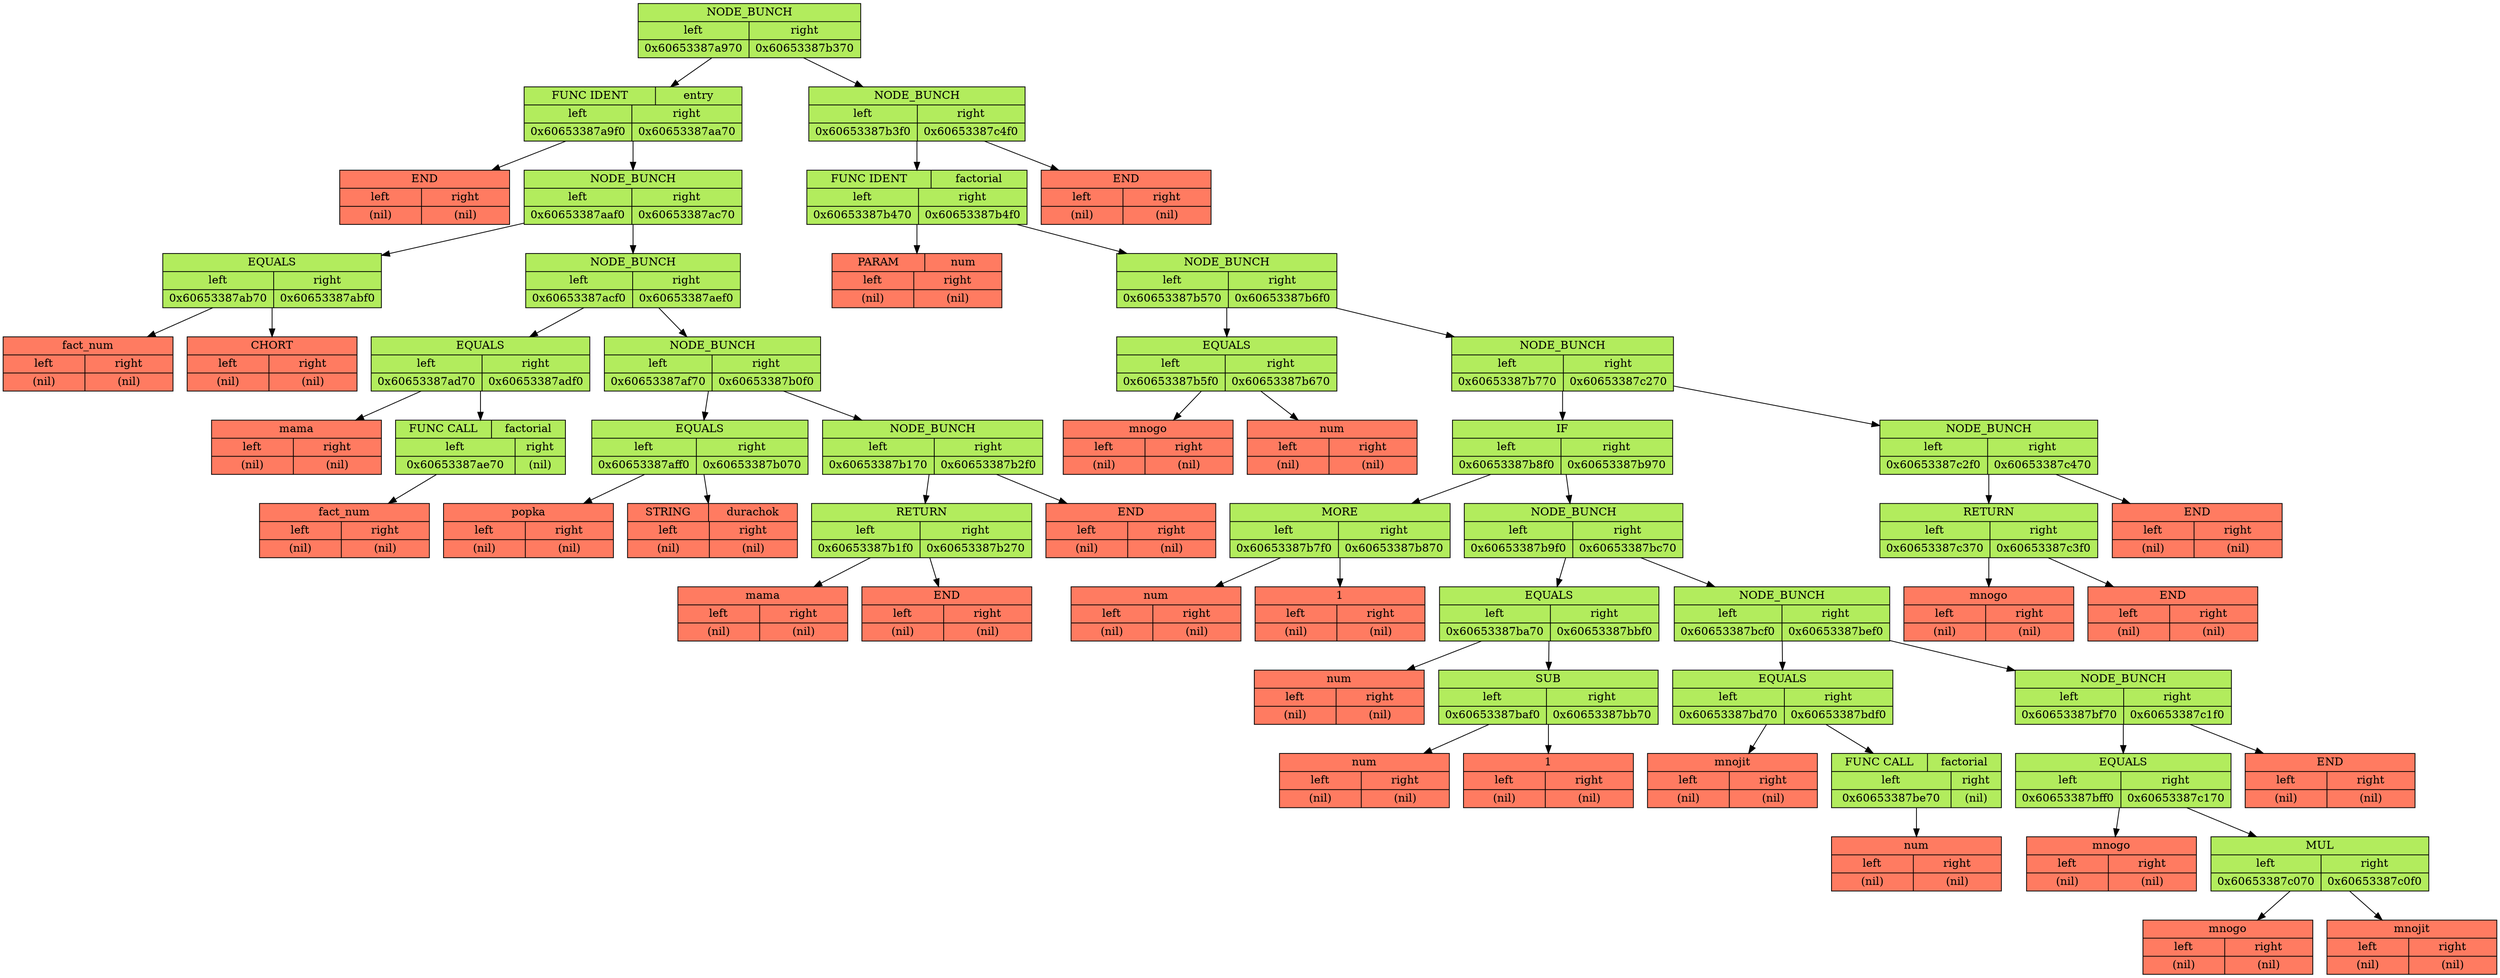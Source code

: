 digraph differentiator{
	rankdir=UD;
	bgcolor="#FFFFFF";	node[color="black", fontsize=14];
	fixedsize=true;
	Q0x60653387a8f0[style=filled, shape=record, fillcolor="#B2EC5D", width=3, label ="{NODE_BUNCH | {{left | 0x60653387a970} | {right | 0x60653387b370}}}" ]
	Q0x60653387a970[style=filled, shape=record, fillcolor="#B2EC5D", width=3, label ="{{FUNC IDENT | entry} | {{left | 0x60653387a9f0} | {right | 0x60653387aa70}}}" ]
	Q0x60653387a9f0[style=filled, shape=record, fillcolor="#FF7B61", width=3, label ="{END | {{left | (nil)} | {right | (nil)}}}" ]

	Q0x60653387aa70[style=filled, shape=record, fillcolor="#B2EC5D", width=3, label ="{NODE_BUNCH | {{left | 0x60653387aaf0} | {right | 0x60653387ac70}}}" ]
	Q0x60653387aaf0[style=filled, shape=record, fillcolor="#B2EC5D", width=3, label ="{EQUALS | {{left | 0x60653387ab70} | {right | 0x60653387abf0}}}" ]
	Q0x60653387ab70[style=filled, shape=record, fillcolor="#FF7B61", width=3, label ="{fact_num | {{left | (nil)} | {right | (nil)}}}" ]

	Q0x60653387abf0[style=filled, shape=record, fillcolor="#FF7B61", width=3, label ="{CHORT | {{left | (nil)} | {right | (nil)}}}" ]

	Q0x60653387aaf0 -> Q0x60653387ab70
	Q0x60653387aaf0 -> Q0x60653387abf0

	Q0x60653387ac70[style=filled, shape=record, fillcolor="#B2EC5D", width=3, label ="{NODE_BUNCH | {{left | 0x60653387acf0} | {right | 0x60653387aef0}}}" ]
	Q0x60653387acf0[style=filled, shape=record, fillcolor="#B2EC5D", width=3, label ="{EQUALS | {{left | 0x60653387ad70} | {right | 0x60653387adf0}}}" ]
	Q0x60653387ad70[style=filled, shape=record, fillcolor="#FF7B61", width=3, label ="{mama | {{left | (nil)} | {right | (nil)}}}" ]

	Q0x60653387adf0[style=filled, shape=record, fillcolor="#B2EC5D", width=3, label ="{{FUNC CALL | factorial} | {{left | 0x60653387ae70} | {right | (nil)}}}" ]
	Q0x60653387ae70[style=filled, shape=record, fillcolor="#FF7B61", width=3, label ="{fact_num | {{left | (nil)} | {right | (nil)}}}" ]

	Q0x60653387adf0 -> Q0x60653387ae70

	Q0x60653387acf0 -> Q0x60653387ad70
	Q0x60653387acf0 -> Q0x60653387adf0

	Q0x60653387aef0[style=filled, shape=record, fillcolor="#B2EC5D", width=3, label ="{NODE_BUNCH | {{left | 0x60653387af70} | {right | 0x60653387b0f0}}}" ]
	Q0x60653387af70[style=filled, shape=record, fillcolor="#B2EC5D", width=3, label ="{EQUALS | {{left | 0x60653387aff0} | {right | 0x60653387b070}}}" ]
	Q0x60653387aff0[style=filled, shape=record, fillcolor="#FF7B61", width=3, label ="{popka | {{left | (nil)} | {right | (nil)}}}" ]

	Q0x60653387b070[style=filled, shape=record, fillcolor="#FF7B61", width=3, label ="{{STRING | durachok} | {{left | (nil)} | {right | (nil)}}}" ]

	Q0x60653387af70 -> Q0x60653387aff0
	Q0x60653387af70 -> Q0x60653387b070

	Q0x60653387b0f0[style=filled, shape=record, fillcolor="#B2EC5D", width=3, label ="{NODE_BUNCH | {{left | 0x60653387b170} | {right | 0x60653387b2f0}}}" ]
	Q0x60653387b170[style=filled, shape=record, fillcolor="#B2EC5D", width=3, label ="{RETURN | {{left | 0x60653387b1f0} | {right | 0x60653387b270}}}" ]
	Q0x60653387b1f0[style=filled, shape=record, fillcolor="#FF7B61", width=3, label ="{mama | {{left | (nil)} | {right | (nil)}}}" ]

	Q0x60653387b270[style=filled, shape=record, fillcolor="#FF7B61", width=3, label ="{END | {{left | (nil)} | {right | (nil)}}}" ]

	Q0x60653387b170 -> Q0x60653387b1f0
	Q0x60653387b170 -> Q0x60653387b270

	Q0x60653387b2f0[style=filled, shape=record, fillcolor="#FF7B61", width=3, label ="{END | {{left | (nil)} | {right | (nil)}}}" ]

	Q0x60653387b0f0 -> Q0x60653387b170
	Q0x60653387b0f0 -> Q0x60653387b2f0

	Q0x60653387aef0 -> Q0x60653387af70
	Q0x60653387aef0 -> Q0x60653387b0f0

	Q0x60653387ac70 -> Q0x60653387acf0
	Q0x60653387ac70 -> Q0x60653387aef0

	Q0x60653387aa70 -> Q0x60653387aaf0
	Q0x60653387aa70 -> Q0x60653387ac70

	Q0x60653387a970 -> Q0x60653387a9f0
	Q0x60653387a970 -> Q0x60653387aa70

	Q0x60653387b370[style=filled, shape=record, fillcolor="#B2EC5D", width=3, label ="{NODE_BUNCH | {{left | 0x60653387b3f0} | {right | 0x60653387c4f0}}}" ]
	Q0x60653387b3f0[style=filled, shape=record, fillcolor="#B2EC5D", width=3, label ="{{FUNC IDENT | factorial} | {{left | 0x60653387b470} | {right | 0x60653387b4f0}}}" ]
	Q0x60653387b470[style=filled, shape=record, fillcolor="#FF7B61", width=3, label ="{{PARAM | num} | {{left | (nil)} | {right | (nil)}}}" ]

	Q0x60653387b4f0[style=filled, shape=record, fillcolor="#B2EC5D", width=3, label ="{NODE_BUNCH | {{left | 0x60653387b570} | {right | 0x60653387b6f0}}}" ]
	Q0x60653387b570[style=filled, shape=record, fillcolor="#B2EC5D", width=3, label ="{EQUALS | {{left | 0x60653387b5f0} | {right | 0x60653387b670}}}" ]
	Q0x60653387b5f0[style=filled, shape=record, fillcolor="#FF7B61", width=3, label ="{mnogo | {{left | (nil)} | {right | (nil)}}}" ]

	Q0x60653387b670[style=filled, shape=record, fillcolor="#FF7B61", width=3, label ="{num | {{left | (nil)} | {right | (nil)}}}" ]

	Q0x60653387b570 -> Q0x60653387b5f0
	Q0x60653387b570 -> Q0x60653387b670

	Q0x60653387b6f0[style=filled, shape=record, fillcolor="#B2EC5D", width=3, label ="{NODE_BUNCH | {{left | 0x60653387b770} | {right | 0x60653387c270}}}" ]
	Q0x60653387b770[style=filled, shape=record, fillcolor="#B2EC5D", width=3, label ="{IF | {{left | 0x60653387b8f0} | {right | 0x60653387b970}}}" ]
	Q0x60653387b8f0[style=filled, shape=record, fillcolor="#B2EC5D", width=3, label ="{MORE | {{left | 0x60653387b7f0} | {right | 0x60653387b870}}}" ]
	Q0x60653387b7f0[style=filled, shape=record, fillcolor="#FF7B61", width=3, label ="{num | {{left | (nil)} | {right | (nil)}}}" ]

	Q0x60653387b870[style=filled, shape=record, fillcolor="#FF7B61", width=3, label ="{1 | {{left | (nil)} | {right | (nil)}}}" ]

	Q0x60653387b8f0 -> Q0x60653387b7f0
	Q0x60653387b8f0 -> Q0x60653387b870

	Q0x60653387b970[style=filled, shape=record, fillcolor="#B2EC5D", width=3, label ="{NODE_BUNCH | {{left | 0x60653387b9f0} | {right | 0x60653387bc70}}}" ]
	Q0x60653387b9f0[style=filled, shape=record, fillcolor="#B2EC5D", width=3, label ="{EQUALS | {{left | 0x60653387ba70} | {right | 0x60653387bbf0}}}" ]
	Q0x60653387ba70[style=filled, shape=record, fillcolor="#FF7B61", width=3, label ="{num | {{left | (nil)} | {right | (nil)}}}" ]

	Q0x60653387bbf0[style=filled, shape=record, fillcolor="#B2EC5D", width=3, label ="{SUB | {{left | 0x60653387baf0} | {right | 0x60653387bb70}}}" ]
	Q0x60653387baf0[style=filled, shape=record, fillcolor="#FF7B61", width=3, label ="{num | {{left | (nil)} | {right | (nil)}}}" ]

	Q0x60653387bb70[style=filled, shape=record, fillcolor="#FF7B61", width=3, label ="{1 | {{left | (nil)} | {right | (nil)}}}" ]

	Q0x60653387bbf0 -> Q0x60653387baf0
	Q0x60653387bbf0 -> Q0x60653387bb70

	Q0x60653387b9f0 -> Q0x60653387ba70
	Q0x60653387b9f0 -> Q0x60653387bbf0

	Q0x60653387bc70[style=filled, shape=record, fillcolor="#B2EC5D", width=3, label ="{NODE_BUNCH | {{left | 0x60653387bcf0} | {right | 0x60653387bef0}}}" ]
	Q0x60653387bcf0[style=filled, shape=record, fillcolor="#B2EC5D", width=3, label ="{EQUALS | {{left | 0x60653387bd70} | {right | 0x60653387bdf0}}}" ]
	Q0x60653387bd70[style=filled, shape=record, fillcolor="#FF7B61", width=3, label ="{mnojit | {{left | (nil)} | {right | (nil)}}}" ]

	Q0x60653387bdf0[style=filled, shape=record, fillcolor="#B2EC5D", width=3, label ="{{FUNC CALL | factorial} | {{left | 0x60653387be70} | {right | (nil)}}}" ]
	Q0x60653387be70[style=filled, shape=record, fillcolor="#FF7B61", width=3, label ="{num | {{left | (nil)} | {right | (nil)}}}" ]

	Q0x60653387bdf0 -> Q0x60653387be70

	Q0x60653387bcf0 -> Q0x60653387bd70
	Q0x60653387bcf0 -> Q0x60653387bdf0

	Q0x60653387bef0[style=filled, shape=record, fillcolor="#B2EC5D", width=3, label ="{NODE_BUNCH | {{left | 0x60653387bf70} | {right | 0x60653387c1f0}}}" ]
	Q0x60653387bf70[style=filled, shape=record, fillcolor="#B2EC5D", width=3, label ="{EQUALS | {{left | 0x60653387bff0} | {right | 0x60653387c170}}}" ]
	Q0x60653387bff0[style=filled, shape=record, fillcolor="#FF7B61", width=3, label ="{mnogo | {{left | (nil)} | {right | (nil)}}}" ]

	Q0x60653387c170[style=filled, shape=record, fillcolor="#B2EC5D", width=3, label ="{MUL | {{left | 0x60653387c070} | {right | 0x60653387c0f0}}}" ]
	Q0x60653387c070[style=filled, shape=record, fillcolor="#FF7B61", width=3, label ="{mnogo | {{left | (nil)} | {right | (nil)}}}" ]

	Q0x60653387c0f0[style=filled, shape=record, fillcolor="#FF7B61", width=3, label ="{mnojit | {{left | (nil)} | {right | (nil)}}}" ]

	Q0x60653387c170 -> Q0x60653387c070
	Q0x60653387c170 -> Q0x60653387c0f0

	Q0x60653387bf70 -> Q0x60653387bff0
	Q0x60653387bf70 -> Q0x60653387c170

	Q0x60653387c1f0[style=filled, shape=record, fillcolor="#FF7B61", width=3, label ="{END | {{left | (nil)} | {right | (nil)}}}" ]

	Q0x60653387bef0 -> Q0x60653387bf70
	Q0x60653387bef0 -> Q0x60653387c1f0

	Q0x60653387bc70 -> Q0x60653387bcf0
	Q0x60653387bc70 -> Q0x60653387bef0

	Q0x60653387b970 -> Q0x60653387b9f0
	Q0x60653387b970 -> Q0x60653387bc70

	Q0x60653387b770 -> Q0x60653387b8f0
	Q0x60653387b770 -> Q0x60653387b970

	Q0x60653387c270[style=filled, shape=record, fillcolor="#B2EC5D", width=3, label ="{NODE_BUNCH | {{left | 0x60653387c2f0} | {right | 0x60653387c470}}}" ]
	Q0x60653387c2f0[style=filled, shape=record, fillcolor="#B2EC5D", width=3, label ="{RETURN | {{left | 0x60653387c370} | {right | 0x60653387c3f0}}}" ]
	Q0x60653387c370[style=filled, shape=record, fillcolor="#FF7B61", width=3, label ="{mnogo | {{left | (nil)} | {right | (nil)}}}" ]

	Q0x60653387c3f0[style=filled, shape=record, fillcolor="#FF7B61", width=3, label ="{END | {{left | (nil)} | {right | (nil)}}}" ]

	Q0x60653387c2f0 -> Q0x60653387c370
	Q0x60653387c2f0 -> Q0x60653387c3f0

	Q0x60653387c470[style=filled, shape=record, fillcolor="#FF7B61", width=3, label ="{END | {{left | (nil)} | {right | (nil)}}}" ]

	Q0x60653387c270 -> Q0x60653387c2f0
	Q0x60653387c270 -> Q0x60653387c470

	Q0x60653387b6f0 -> Q0x60653387b770
	Q0x60653387b6f0 -> Q0x60653387c270

	Q0x60653387b4f0 -> Q0x60653387b570
	Q0x60653387b4f0 -> Q0x60653387b6f0

	Q0x60653387b3f0 -> Q0x60653387b470
	Q0x60653387b3f0 -> Q0x60653387b4f0

	Q0x60653387c4f0[style=filled, shape=record, fillcolor="#FF7B61", width=3, label ="{END | {{left | (nil)} | {right | (nil)}}}" ]

	Q0x60653387b370 -> Q0x60653387b3f0
	Q0x60653387b370 -> Q0x60653387c4f0

	Q0x60653387a8f0 -> Q0x60653387a970
	Q0x60653387a8f0 -> Q0x60653387b370

}
